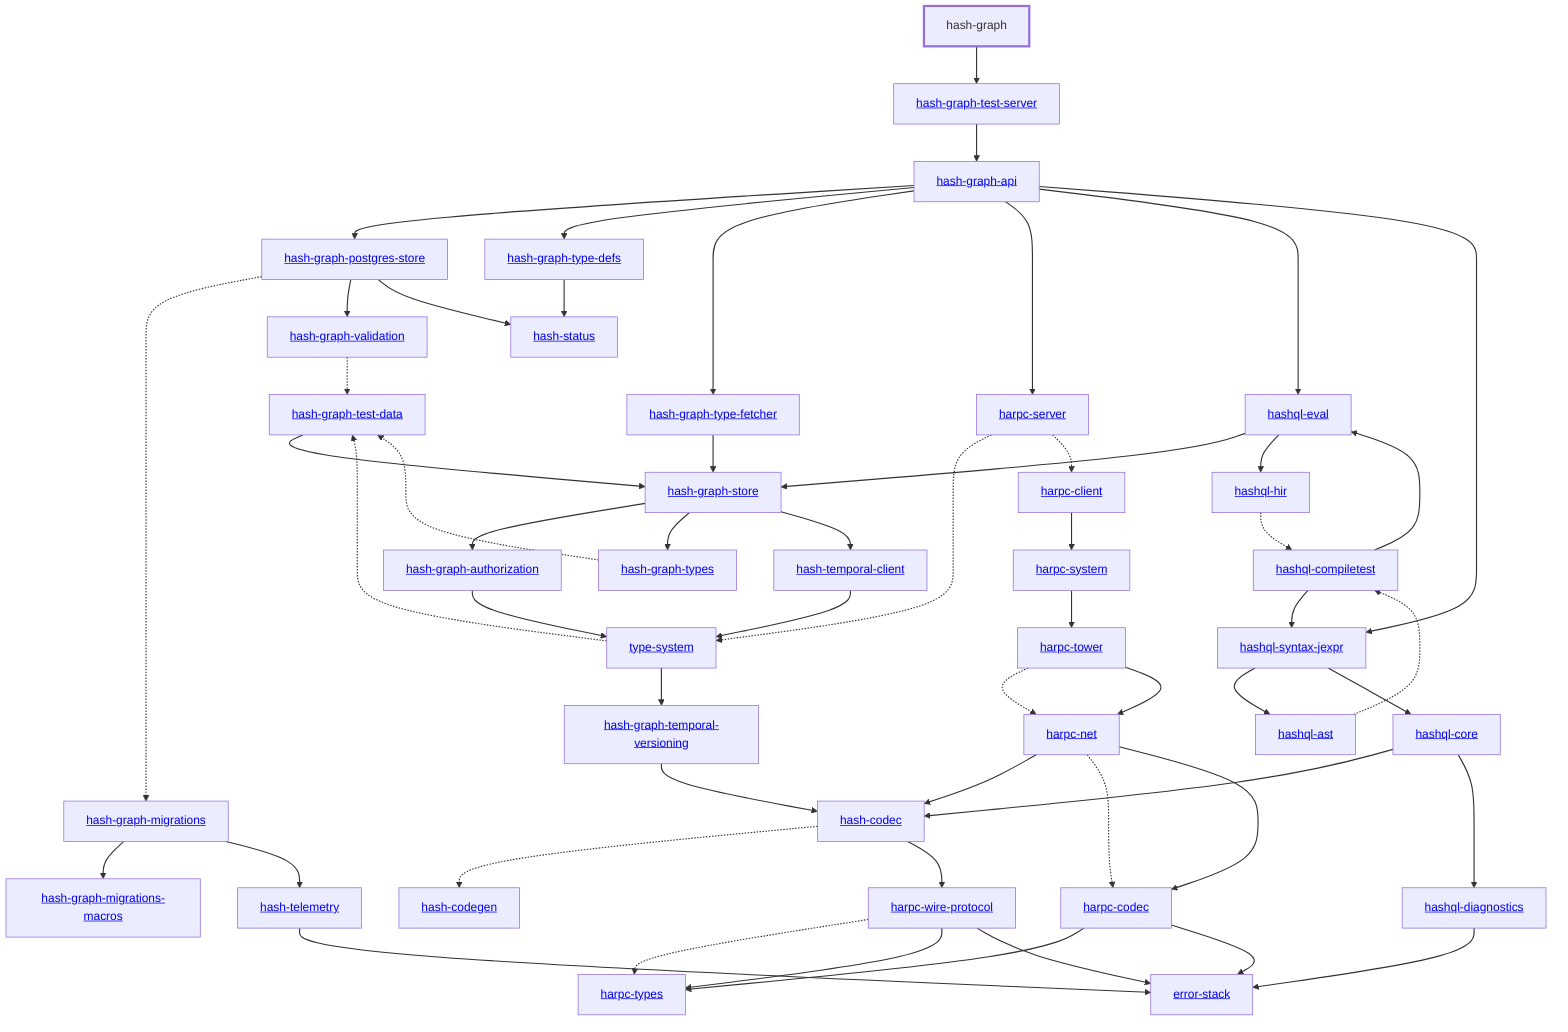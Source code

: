 graph TD
    linkStyle default stroke-width:1.5px
    classDef default stroke-width:1px
    classDef root stroke-width:3px
    classDef dev stroke-width:1px
    classDef build stroke-width:1px
    %% Legend
    %% --> : Normal dependency
    %% -.-> : Dev dependency
    %% ---> : Build dependency
    0[hash-graph]
    class 0 root
    1[<a href="../type_system/index.html">type-system</a>]
    2[<a href="../hash_codec/index.html">hash-codec</a>]
    3[<a href="../hash_codegen/index.html">hash-codegen</a>]
    4[<a href="../hash_graph_api/index.html">hash-graph-api</a>]
    5[<a href="../hash_graph_authorization/index.html">hash-graph-authorization</a>]
    6[<a href="../hash_graph_migrations/index.html">hash-graph-migrations</a>]
    7[<a href="../hash_graph_migrations_macros/index.html">hash-graph-migrations-macros</a>]
    8[<a href="../hash_graph_postgres_store/index.html">hash-graph-postgres-store</a>]
    9[<a href="../hash_graph_store/index.html">hash-graph-store</a>]
    10[<a href="../hash_graph_temporal_versioning/index.html">hash-graph-temporal-versioning</a>]
    11[<a href="../hash_graph_test_server/index.html">hash-graph-test-server</a>]
    12[<a href="../hash_graph_type_defs/index.html">hash-graph-type-defs</a>]
    13[<a href="../hash_graph_type_fetcher/index.html">hash-graph-type-fetcher</a>]
    14[<a href="../hash_graph_types/index.html">hash-graph-types</a>]
    15[<a href="../hash_graph_validation/index.html">hash-graph-validation</a>]
    16[<a href="../harpc_client/index.html">harpc-client</a>]
    17[<a href="../harpc_codec/index.html">harpc-codec</a>]
    18[<a href="../harpc_net/index.html">harpc-net</a>]
    19[<a href="../harpc_server/index.html">harpc-server</a>]
    20[<a href="../harpc_system/index.html">harpc-system</a>]
    21[<a href="../harpc_tower/index.html">harpc-tower</a>]
    22[<a href="../harpc_types/index.html">harpc-types</a>]
    23[<a href="../harpc_wire_protocol/index.html">harpc-wire-protocol</a>]
    24[<a href="../hashql_ast/index.html">hashql-ast</a>]
    25[<a href="../hashql_compiletest/index.html">hashql-compiletest</a>]
    26[<a href="../hashql_core/index.html">hashql-core</a>]
    27[<a href="../hashql_diagnostics/index.html">hashql-diagnostics</a>]
    28[<a href="../hashql_eval/index.html">hashql-eval</a>]
    29[<a href="../hashql_hir/index.html">hashql-hir</a>]
    30[<a href="../hashql_syntax_jexpr/index.html">hashql-syntax-jexpr</a>]
    31[<a href="../hash_status/index.html">hash-status</a>]
    32[<a href="../hash_telemetry/index.html">hash-telemetry</a>]
    33[<a href="../hash_temporal_client/index.html">hash-temporal-client</a>]
    34[<a href="../error_stack/index.html">error-stack</a>]
    35[<a href="../hash_graph_test_data/index.html">hash-graph-test-data</a>]
    0 --> 11
    1 --> 10
    1 -.-> 35
    2 -.-> 3
    2 --> 23
    4 --> 8
    4 --> 12
    4 --> 13
    4 --> 19
    4 --> 28
    4 --> 30
    5 --> 1
    6 --> 7
    6 --> 32
    8 -.-> 6
    8 --> 15
    8 --> 31
    9 --> 5
    9 --> 14
    9 --> 33
    10 --> 2
    11 --> 4
    12 --> 31
    13 --> 9
    14 -.-> 35
    15 -.-> 35
    16 --> 20
    17 --> 22
    17 --> 34
    18 --> 2
    18 -.-> 17
    18 --> 17
    19 -.-> 1
    19 -.-> 16
    20 --> 21
    21 -.-> 18
    21 --> 18
    23 -.-> 22
    23 --> 22
    23 --> 34
    24 -.-> 25
    25 --> 28
    25 --> 30
    26 --> 2
    26 --> 27
    27 --> 34
    28 --> 9
    28 --> 29
    29 -.-> 25
    30 --> 24
    30 --> 26
    32 --> 34
    33 --> 1
    35 --> 9